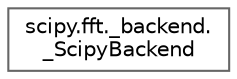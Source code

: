 digraph "Graphical Class Hierarchy"
{
 // LATEX_PDF_SIZE
  bgcolor="transparent";
  edge [fontname=Helvetica,fontsize=10,labelfontname=Helvetica,labelfontsize=10];
  node [fontname=Helvetica,fontsize=10,shape=box,height=0.2,width=0.4];
  rankdir="LR";
  Node0 [id="Node000000",label="scipy.fft._backend.\l_ScipyBackend",height=0.2,width=0.4,color="grey40", fillcolor="white", style="filled",URL="$da/d87/classscipy_1_1fft_1_1__backend_1_1__ScipyBackend.html",tooltip=" "];
}

